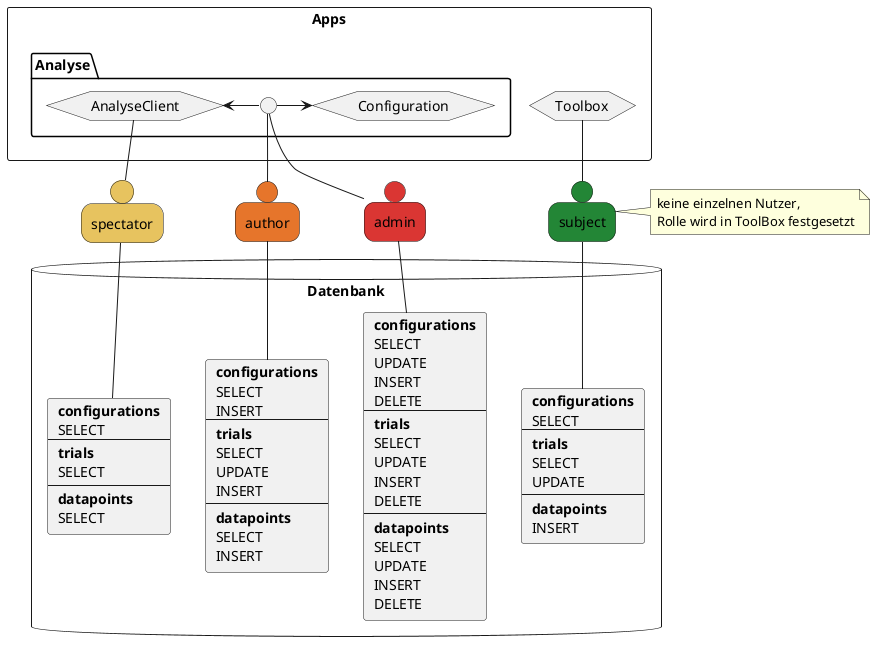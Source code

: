 @startuml users
' left to right direction

rectangle Apps {
    hexagon Toolbox as tb
    package Analyse as a {
        hexagon AnalyseClient as ac
        hexagon Configuration as co
        interface " " as both
        both -l-> ac
        both -r-> co
    }
}

person subject      as su #238636
person spectator    as sp #E7C35F
person author       as au #E6752B
person admin        as ad #DA3633


note right of su
    keine einzelnen Nutzer,
    Rolle wird in ToolBox festgesetzt
end note

database Datenbank {
    ' SUBJECT
    card dbsu [
        **configurations**
        SELECT
        --
        **trials**
        SELECT
        UPDATE
        --
        **datapoints**
        INSERT
    ]
    ' SPECTATOR
    card dbsp [
        **configurations**
        SELECT
        --
        **trials**
        SELECT
        --
        **datapoints**
        SELECT
    ]
    ' AUTHOR
    card dbau [
        **configurations**
        SELECT
        INSERT
        --
        **trials**
        SELECT
        UPDATE
        INSERT
        --
        **datapoints**
        SELECT
        INSERT
    ]
    ' ADMIN
    card dbad [
        **configurations**
        SELECT
        UPDATE
        INSERT
        DELETE
        --
        **trials**
        SELECT
        UPDATE
        INSERT
        DELETE
        --
        **datapoints**
        SELECT
        UPDATE
        INSERT
        DELETE
    ]
}

su -u- tb
sp -u- ac
au -u- both
ad -u- both

su -- dbsu
sp -- dbsp
au -- dbau
ad -- dbad

@enduml
